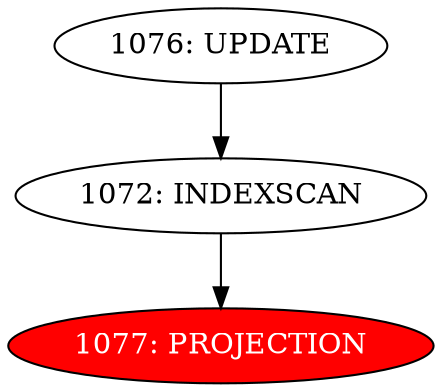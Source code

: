 digraph name {
1072 [label="1072: INDEXSCAN" ];
1072 -> 1077;
1077 [label="1077: PROJECTION" fontcolor="white" style="filled" fillcolor="red"];
1076 [label="1076: UPDATE" ];
1076 -> 1072;

}

